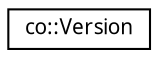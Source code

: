 digraph "Graphical Class Hierarchy"
{
  edge [fontname="Sans",fontsize="10",labelfontname="Sans",labelfontsize="10"];
  node [fontname="Sans",fontsize="10",shape=record];
  rankdir="LR";
  Node1 [label="co::Version",height=0.2,width=0.4,color="black", fillcolor="white", style="filled",URL="$classco_1_1Version.html",tooltip="Information about the current Collage version. "];
}
